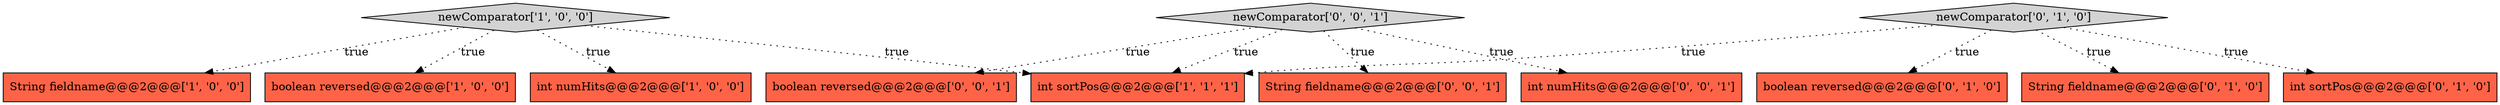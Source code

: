 digraph {
0 [style = filled, label = "String fieldname@@@2@@@['1', '0', '0']", fillcolor = tomato, shape = box image = "AAA0AAABBB1BBB"];
10 [style = filled, label = "String fieldname@@@2@@@['0', '0', '1']", fillcolor = tomato, shape = box image = "AAA0AAABBB3BBB"];
9 [style = filled, label = "newComparator['0', '0', '1']", fillcolor = lightgray, shape = diamond image = "AAA0AAABBB3BBB"];
5 [style = filled, label = "boolean reversed@@@2@@@['0', '1', '0']", fillcolor = tomato, shape = box image = "AAA0AAABBB2BBB"];
12 [style = filled, label = "int numHits@@@2@@@['0', '0', '1']", fillcolor = tomato, shape = box image = "AAA0AAABBB3BBB"];
3 [style = filled, label = "newComparator['1', '0', '0']", fillcolor = lightgray, shape = diamond image = "AAA0AAABBB1BBB"];
2 [style = filled, label = "boolean reversed@@@2@@@['1', '0', '0']", fillcolor = tomato, shape = box image = "AAA0AAABBB1BBB"];
4 [style = filled, label = "int sortPos@@@2@@@['1', '1', '1']", fillcolor = tomato, shape = box image = "AAA0AAABBB1BBB"];
11 [style = filled, label = "boolean reversed@@@2@@@['0', '0', '1']", fillcolor = tomato, shape = box image = "AAA0AAABBB3BBB"];
7 [style = filled, label = "String fieldname@@@2@@@['0', '1', '0']", fillcolor = tomato, shape = box image = "AAA0AAABBB2BBB"];
6 [style = filled, label = "int sortPos@@@2@@@['0', '1', '0']", fillcolor = tomato, shape = box image = "AAA0AAABBB2BBB"];
1 [style = filled, label = "int numHits@@@2@@@['1', '0', '0']", fillcolor = tomato, shape = box image = "AAA0AAABBB1BBB"];
8 [style = filled, label = "newComparator['0', '1', '0']", fillcolor = lightgray, shape = diamond image = "AAA0AAABBB2BBB"];
9->4 [style = dotted, label="true"];
3->4 [style = dotted, label="true"];
8->7 [style = dotted, label="true"];
9->12 [style = dotted, label="true"];
8->6 [style = dotted, label="true"];
8->5 [style = dotted, label="true"];
9->10 [style = dotted, label="true"];
3->1 [style = dotted, label="true"];
8->4 [style = dotted, label="true"];
9->11 [style = dotted, label="true"];
3->2 [style = dotted, label="true"];
3->0 [style = dotted, label="true"];
}
